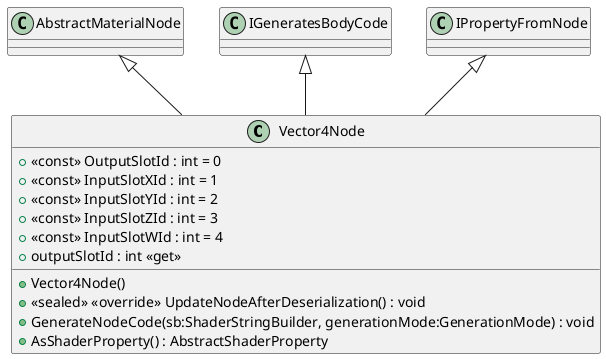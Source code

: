 @startuml
class Vector4Node {
    + <<const>> OutputSlotId : int = 0
    + <<const>> InputSlotXId : int = 1
    + <<const>> InputSlotYId : int = 2
    + <<const>> InputSlotZId : int = 3
    + <<const>> InputSlotWId : int = 4
    + Vector4Node()
    + <<sealed>> <<override>> UpdateNodeAfterDeserialization() : void
    + GenerateNodeCode(sb:ShaderStringBuilder, generationMode:GenerationMode) : void
    + AsShaderProperty() : AbstractShaderProperty
    + outputSlotId : int <<get>>
}
AbstractMaterialNode <|-- Vector4Node
IGeneratesBodyCode <|-- Vector4Node
IPropertyFromNode <|-- Vector4Node
@enduml
